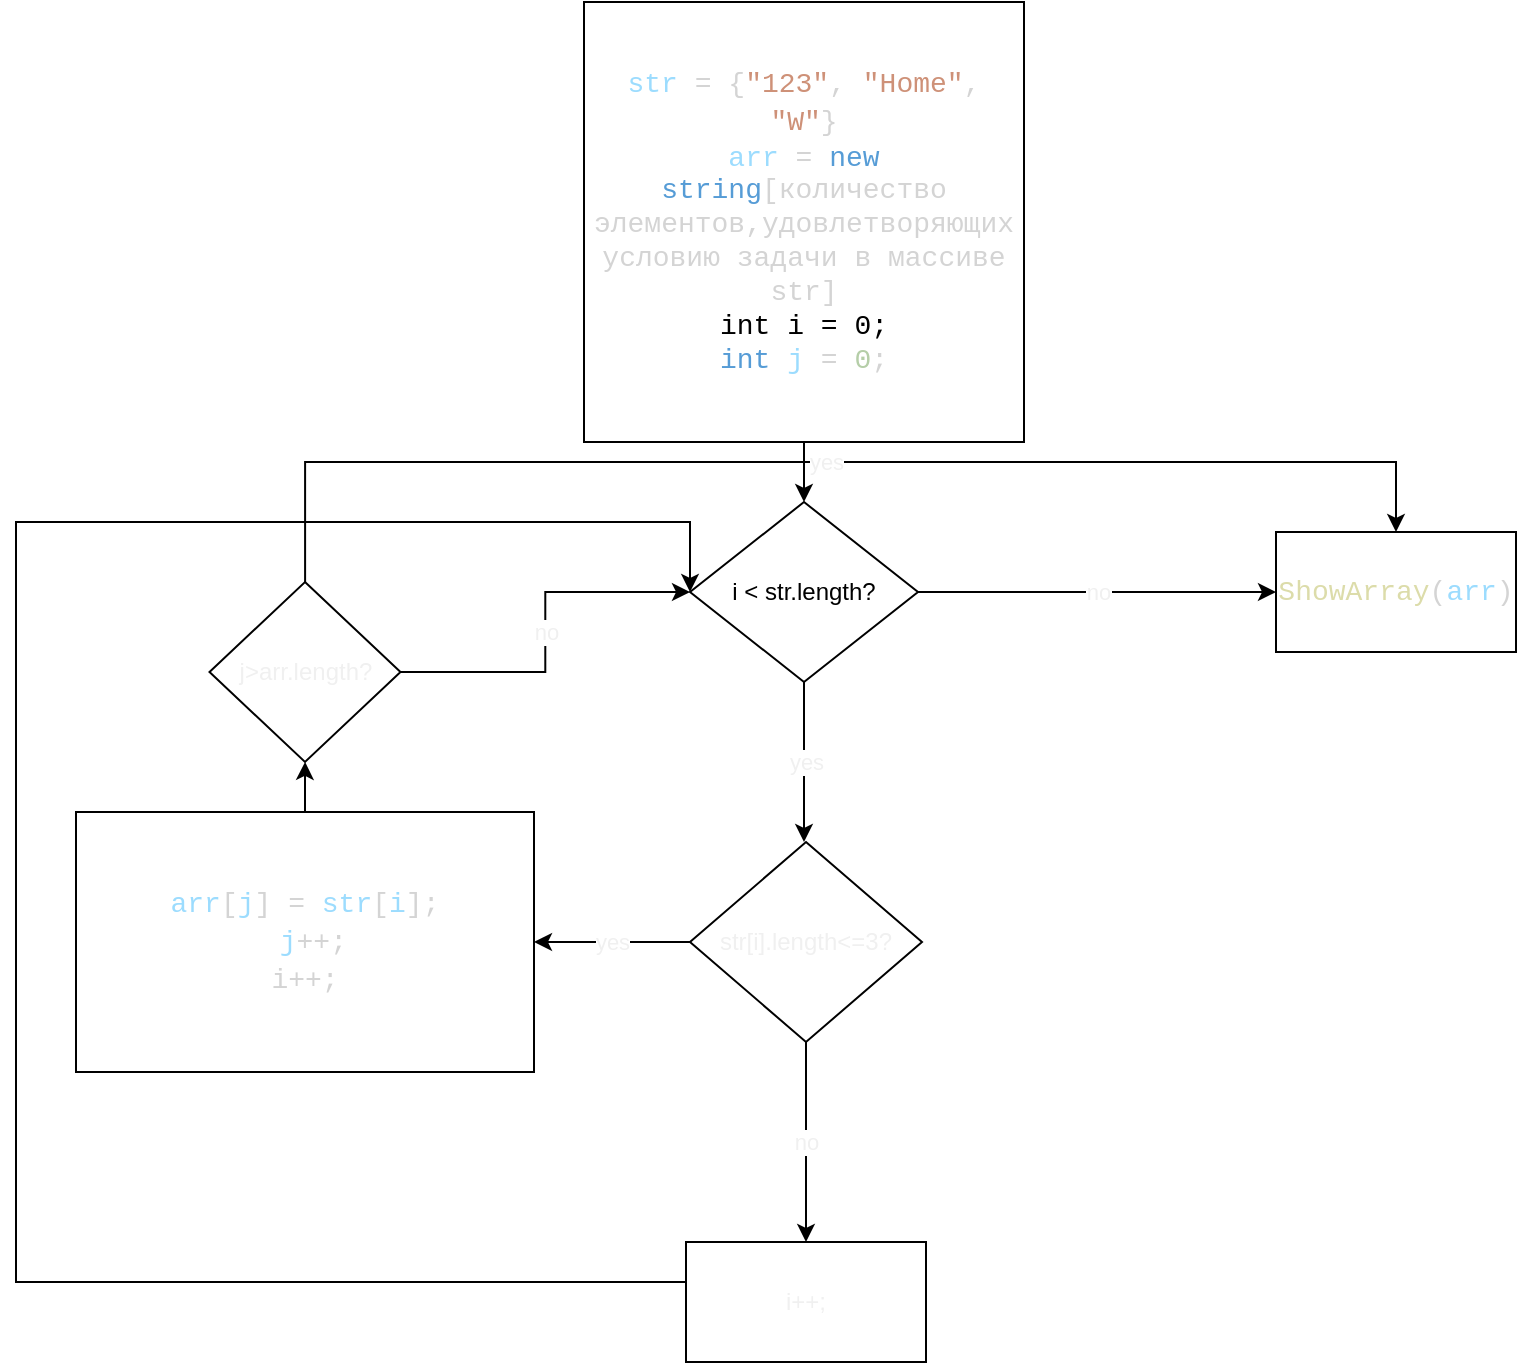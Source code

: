 <mxfile version="20.4.1" type="device"><diagram id="vH7Q9Pcr1GElSuCXL95x" name="Страница 1"><mxGraphModel dx="990" dy="551" grid="1" gridSize="10" guides="1" tooltips="1" connect="1" arrows="1" fold="1" page="1" pageScale="1" pageWidth="827" pageHeight="1169" math="0" shadow="0"><root><mxCell id="0"/><mxCell id="1" parent="0"/><mxCell id="xmD8mN_16NBkYwdUNRYs-3" value="" style="edgeStyle=orthogonalEdgeStyle;rounded=0;orthogonalLoop=1;jettySize=auto;html=1;fontColor=#F0F0F0;" edge="1" parent="1" source="xmD8mN_16NBkYwdUNRYs-1" target="xmD8mN_16NBkYwdUNRYs-2"><mxGeometry relative="1" as="geometry"/></mxCell><mxCell id="xmD8mN_16NBkYwdUNRYs-1" value="&lt;div style=&quot;color: rgb(212, 212, 212); font-family: Consolas, &amp;quot;Courier New&amp;quot;, monospace; font-size: 14px; line-height: 19px;&quot;&gt;&lt;span style=&quot;color: rgb(156, 220, 254);&quot;&gt;str&lt;/span&gt;&amp;nbsp;= {&lt;span style=&quot;color: rgb(206, 145, 120);&quot;&gt;&quot;123&quot;&lt;/span&gt;, &lt;span style=&quot;color: rgb(206, 145, 120);&quot;&gt;&quot;Home&quot;&lt;/span&gt;, &lt;span style=&quot;color: rgb(206, 145, 120);&quot;&gt;&quot;W&quot;&lt;/span&gt;}&lt;/div&gt;&lt;span style=&quot;font-family: Consolas, &amp;quot;Courier New&amp;quot;, monospace; font-size: 14px; color: rgb(156, 220, 254);&quot;&gt;arr&lt;/span&gt;&lt;span style=&quot;color: rgb(212, 212, 212); font-family: Consolas, &amp;quot;Courier New&amp;quot;, monospace; font-size: 14px;&quot;&gt;&amp;nbsp;&lt;/span&gt;&lt;span style=&quot;color: rgb(212, 212, 212); font-family: Consolas, &amp;quot;Courier New&amp;quot;, monospace; font-size: 14px;&quot;&gt;=&lt;/span&gt;&lt;span style=&quot;color: rgb(212, 212, 212); font-family: Consolas, &amp;quot;Courier New&amp;quot;, monospace; font-size: 14px;&quot;&gt; &lt;/span&gt;&lt;span style=&quot;font-family: Consolas, &amp;quot;Courier New&amp;quot;, monospace; font-size: 14px; color: rgb(86, 156, 214);&quot;&gt;new&lt;/span&gt;&lt;span style=&quot;color: rgb(212, 212, 212); font-family: Consolas, &amp;quot;Courier New&amp;quot;, monospace; font-size: 14px;&quot;&gt; &lt;/span&gt;&lt;span style=&quot;font-family: Consolas, &amp;quot;Courier New&amp;quot;, monospace; font-size: 14px; color: rgb(86, 156, 214);&quot;&gt;string&lt;/span&gt;&lt;span style=&quot;color: rgb(212, 212, 212); font-family: Consolas, &amp;quot;Courier New&amp;quot;, monospace; font-size: 14px;&quot;&gt;[количество элементов,удовлетворяющих условию задачи в массиве str&lt;/span&gt;&lt;span style=&quot;color: rgb(212, 212, 212); font-family: Consolas, &amp;quot;Courier New&amp;quot;, monospace; font-size: 14px;&quot;&gt;]&lt;br&gt;&lt;/span&gt;&lt;span style=&quot;font-family: Consolas, &amp;quot;Courier New&amp;quot;, monospace; font-size: 14px;&quot;&gt;int i = 0;&lt;br&gt;&lt;/span&gt;&lt;div style=&quot;color: rgb(212, 212, 212); font-family: Consolas, &amp;quot;Courier New&amp;quot;, monospace; font-size: 14px; line-height: 19px;&quot;&gt;&lt;span style=&quot;color: rgb(86, 156, 214);&quot;&gt;int&lt;/span&gt; &lt;span style=&quot;color: rgb(156, 220, 254);&quot;&gt;j&lt;/span&gt; = &lt;span style=&quot;color: rgb(181, 206, 168);&quot;&gt;0&lt;/span&gt;;&lt;/div&gt;" style="whiteSpace=wrap;html=1;aspect=fixed;" vertex="1" parent="1"><mxGeometry x="334" y="20" width="220" height="220" as="geometry"/></mxCell><mxCell id="xmD8mN_16NBkYwdUNRYs-5" value="no" style="edgeStyle=orthogonalEdgeStyle;rounded=0;orthogonalLoop=1;jettySize=auto;html=1;fontColor=#F0F0F0;" edge="1" parent="1" source="xmD8mN_16NBkYwdUNRYs-2" target="xmD8mN_16NBkYwdUNRYs-4"><mxGeometry relative="1" as="geometry"/></mxCell><mxCell id="xmD8mN_16NBkYwdUNRYs-7" value="yes" style="edgeStyle=orthogonalEdgeStyle;rounded=0;orthogonalLoop=1;jettySize=auto;html=1;fontColor=#F0F0F0;" edge="1" parent="1" source="xmD8mN_16NBkYwdUNRYs-2"><mxGeometry relative="1" as="geometry"><mxPoint x="444" y="440" as="targetPoint"/></mxGeometry></mxCell><mxCell id="xmD8mN_16NBkYwdUNRYs-2" value="i &amp;lt; str.length?" style="rhombus;whiteSpace=wrap;html=1;" vertex="1" parent="1"><mxGeometry x="387" y="270" width="114" height="90" as="geometry"/></mxCell><mxCell id="xmD8mN_16NBkYwdUNRYs-4" value="&lt;div style=&quot;color: rgb(212, 212, 212); font-family: Consolas, &amp;quot;Courier New&amp;quot;, monospace; font-size: 14px; line-height: 19px;&quot;&gt;&lt;span style=&quot;color: rgb(220, 220, 170);&quot;&gt;ShowArray&lt;/span&gt;(&lt;span style=&quot;color: rgb(156, 220, 254);&quot;&gt;arr&lt;/span&gt;)&lt;/div&gt;" style="whiteSpace=wrap;html=1;" vertex="1" parent="1"><mxGeometry x="680" y="285" width="120" height="60" as="geometry"/></mxCell><mxCell id="xmD8mN_16NBkYwdUNRYs-10" value="yes" style="edgeStyle=orthogonalEdgeStyle;rounded=0;orthogonalLoop=1;jettySize=auto;html=1;fontColor=#F0F0F0;" edge="1" parent="1" source="xmD8mN_16NBkYwdUNRYs-8" target="xmD8mN_16NBkYwdUNRYs-9"><mxGeometry relative="1" as="geometry"/></mxCell><mxCell id="xmD8mN_16NBkYwdUNRYs-16" value="no" style="edgeStyle=orthogonalEdgeStyle;rounded=0;orthogonalLoop=1;jettySize=auto;html=1;fontColor=#F0F0F0;" edge="1" parent="1" source="xmD8mN_16NBkYwdUNRYs-8" target="xmD8mN_16NBkYwdUNRYs-15"><mxGeometry relative="1" as="geometry"/></mxCell><mxCell id="xmD8mN_16NBkYwdUNRYs-8" value="str[i].length&amp;lt;=3?" style="rhombus;whiteSpace=wrap;html=1;labelBackgroundColor=none;fontColor=#F0F0F0;" vertex="1" parent="1"><mxGeometry x="387" y="440" width="116" height="100" as="geometry"/></mxCell><mxCell id="xmD8mN_16NBkYwdUNRYs-20" value="" style="edgeStyle=orthogonalEdgeStyle;rounded=0;orthogonalLoop=1;jettySize=auto;html=1;fontColor=#F0F0F0;" edge="1" parent="1" source="xmD8mN_16NBkYwdUNRYs-9" target="xmD8mN_16NBkYwdUNRYs-19"><mxGeometry relative="1" as="geometry"/></mxCell><mxCell id="xmD8mN_16NBkYwdUNRYs-9" value="&lt;div style=&quot;color: rgb(212, 212, 212); font-family: Consolas, &amp;quot;Courier New&amp;quot;, monospace; font-size: 14px; line-height: 19px;&quot;&gt;&lt;span style=&quot;color: rgb(156, 220, 254);&quot;&gt;arr&lt;/span&gt;[&lt;span style=&quot;color: rgb(156, 220, 254);&quot;&gt;j&lt;/span&gt;] = &lt;span style=&quot;color: rgb(156, 220, 254);&quot;&gt;str&lt;/span&gt;[&lt;span style=&quot;color: rgb(156, 220, 254);&quot;&gt;i&lt;/span&gt;];&lt;/div&gt;&lt;div style=&quot;color: rgb(212, 212, 212); font-family: Consolas, &amp;quot;Courier New&amp;quot;, monospace; font-size: 14px; line-height: 19px;&quot;&gt;&lt;div style=&quot;line-height: 19px;&quot;&gt;&amp;nbsp;&lt;span style=&quot;color: #9cdcfe;&quot;&gt;j&lt;/span&gt;++;&lt;/div&gt;&lt;div style=&quot;line-height: 19px;&quot;&gt;i++;&lt;/div&gt;&lt;/div&gt;" style="whiteSpace=wrap;html=1;fontColor=#F0F0F0;labelBackgroundColor=none;" vertex="1" parent="1"><mxGeometry x="80" y="425" width="229" height="130" as="geometry"/></mxCell><mxCell id="xmD8mN_16NBkYwdUNRYs-18" value="" style="edgeStyle=orthogonalEdgeStyle;rounded=0;orthogonalLoop=1;jettySize=auto;html=1;fontColor=#F0F0F0;entryX=0;entryY=0.5;entryDx=0;entryDy=0;" edge="1" parent="1" source="xmD8mN_16NBkYwdUNRYs-15" target="xmD8mN_16NBkYwdUNRYs-2"><mxGeometry relative="1" as="geometry"><mxPoint x="305" y="670" as="targetPoint"/><Array as="points"><mxPoint x="50" y="660"/><mxPoint x="50" y="280"/><mxPoint x="387" y="280"/></Array></mxGeometry></mxCell><mxCell id="xmD8mN_16NBkYwdUNRYs-15" value="i++;" style="whiteSpace=wrap;html=1;fontColor=#F0F0F0;labelBackgroundColor=none;" vertex="1" parent="1"><mxGeometry x="385" y="640" width="120" height="60" as="geometry"/></mxCell><mxCell id="xmD8mN_16NBkYwdUNRYs-22" value="yes" style="edgeStyle=orthogonalEdgeStyle;rounded=0;orthogonalLoop=1;jettySize=auto;html=1;fontColor=#F0F0F0;entryX=0.5;entryY=0;entryDx=0;entryDy=0;" edge="1" parent="1" source="xmD8mN_16NBkYwdUNRYs-19" target="xmD8mN_16NBkYwdUNRYs-4"><mxGeometry relative="1" as="geometry"><mxPoint x="310" y="355" as="targetPoint"/><Array as="points"><mxPoint x="195" y="250"/><mxPoint x="740" y="250"/></Array></mxGeometry></mxCell><mxCell id="xmD8mN_16NBkYwdUNRYs-24" value="no" style="edgeStyle=orthogonalEdgeStyle;rounded=0;orthogonalLoop=1;jettySize=auto;html=1;fontColor=#F0F0F0;entryX=0;entryY=0.5;entryDx=0;entryDy=0;" edge="1" parent="1" source="xmD8mN_16NBkYwdUNRYs-19" target="xmD8mN_16NBkYwdUNRYs-2"><mxGeometry relative="1" as="geometry"><mxPoint x="194.5" y="215" as="targetPoint"/></mxGeometry></mxCell><mxCell id="xmD8mN_16NBkYwdUNRYs-19" value="j&amp;gt;arr.length?" style="rhombus;whiteSpace=wrap;html=1;fontColor=#F0F0F0;labelBackgroundColor=none;" vertex="1" parent="1"><mxGeometry x="146.75" y="310" width="95.5" height="90" as="geometry"/></mxCell></root></mxGraphModel></diagram></mxfile>